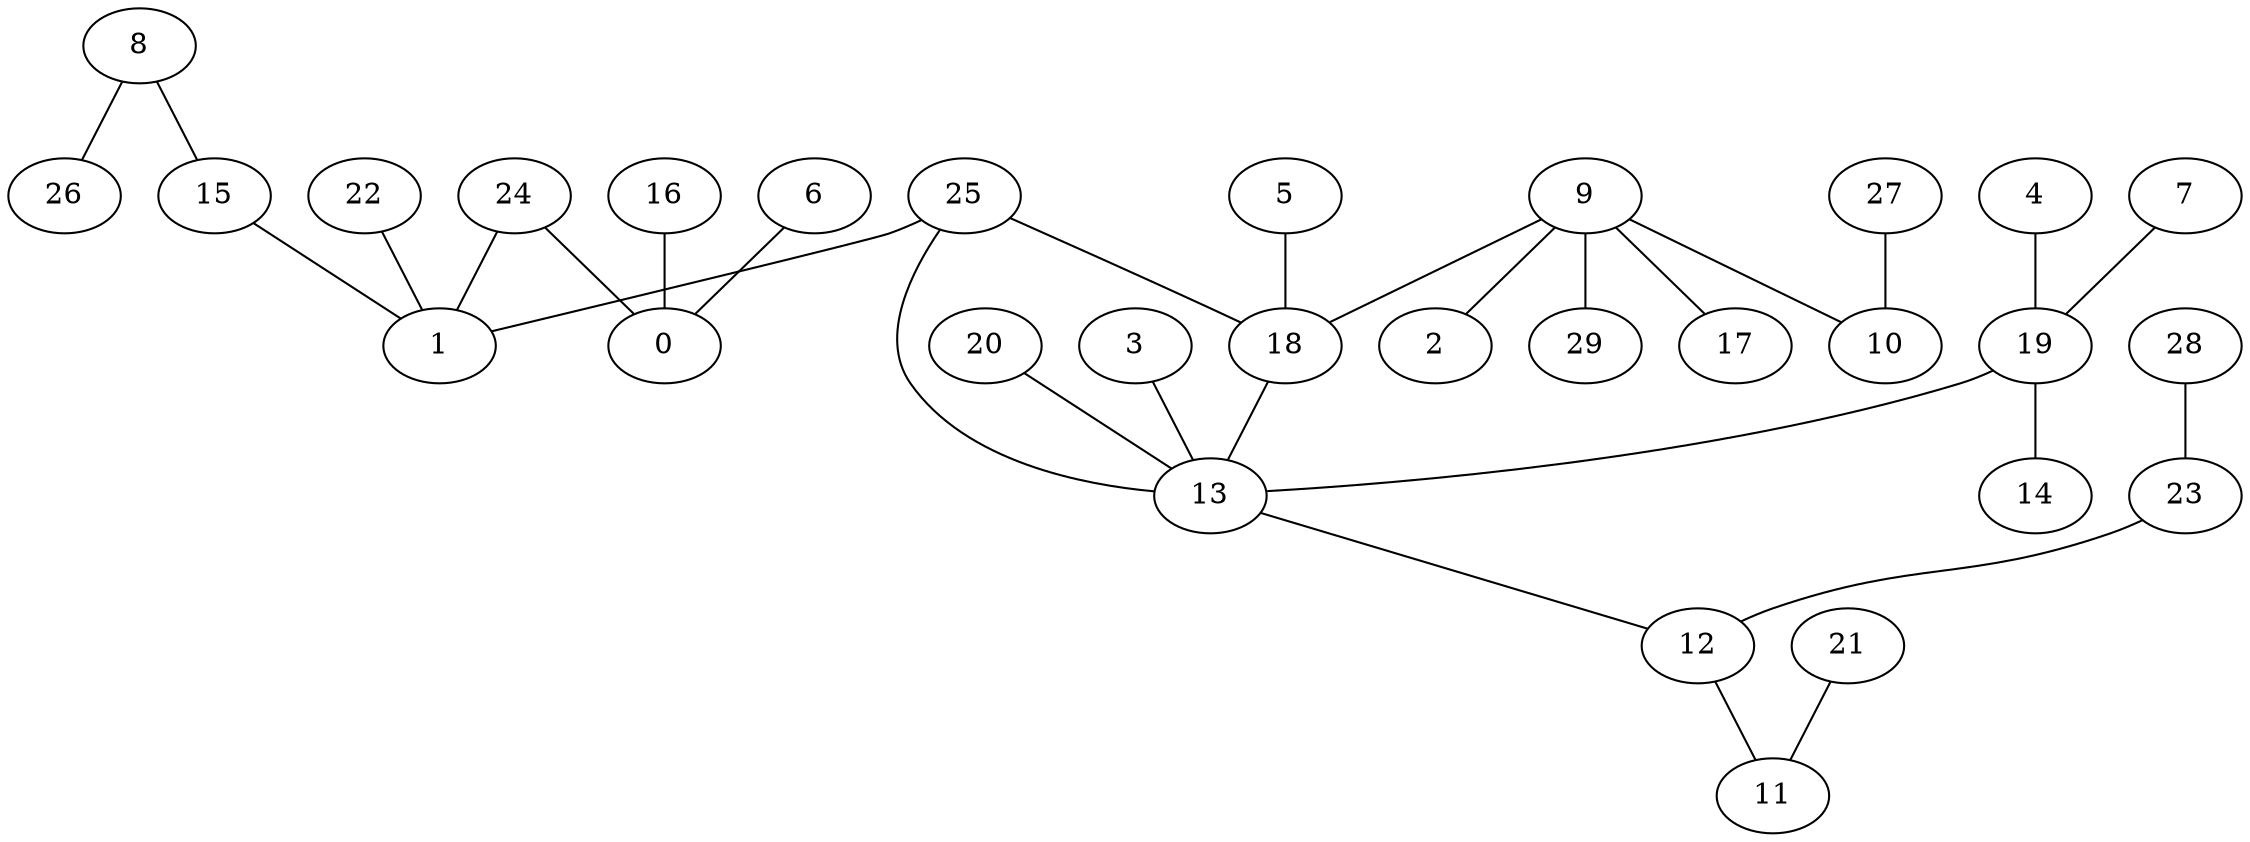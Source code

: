 digraph GG_graph {

subgraph G_graph {
edge [color = black]
"8" -> "26" [dir = none]
"8" -> "15" [dir = none]
"15" -> "1" [dir = none]
"13" -> "12" [dir = none]
"21" -> "11" [dir = none]
"23" -> "12" [dir = none]
"22" -> "1" [dir = none]
"9" -> "2" [dir = none]
"9" -> "29" [dir = none]
"9" -> "10" [dir = none]
"9" -> "17" [dir = none]
"9" -> "18" [dir = none]
"20" -> "13" [dir = none]
"24" -> "0" [dir = none]
"24" -> "1" [dir = none]
"16" -> "0" [dir = none]
"18" -> "13" [dir = none]
"12" -> "11" [dir = none]
"28" -> "23" [dir = none]
"19" -> "14" [dir = none]
"19" -> "13" [dir = none]
"3" -> "13" [dir = none]
"6" -> "0" [dir = none]
"4" -> "19" [dir = none]
"7" -> "19" [dir = none]
"27" -> "10" [dir = none]
"25" -> "1" [dir = none]
"25" -> "13" [dir = none]
"5" -> "18" [dir = none]
"25" -> "18" [dir = none]
}

}
